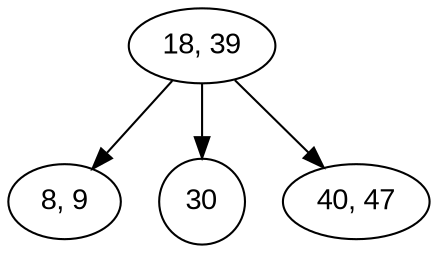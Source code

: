 digraph BST {
  node [fontname="Arial", shape=circle];

	/* 2039 [label="9, 20, 39", shape=oval]; */
	1839 [label="18, 39", shape=oval]
	89 [label="8, 9", shape=oval];
	1839->89
	1839->30
	4047[label="40, 47", shape=oval]
	1839->4047;

}
